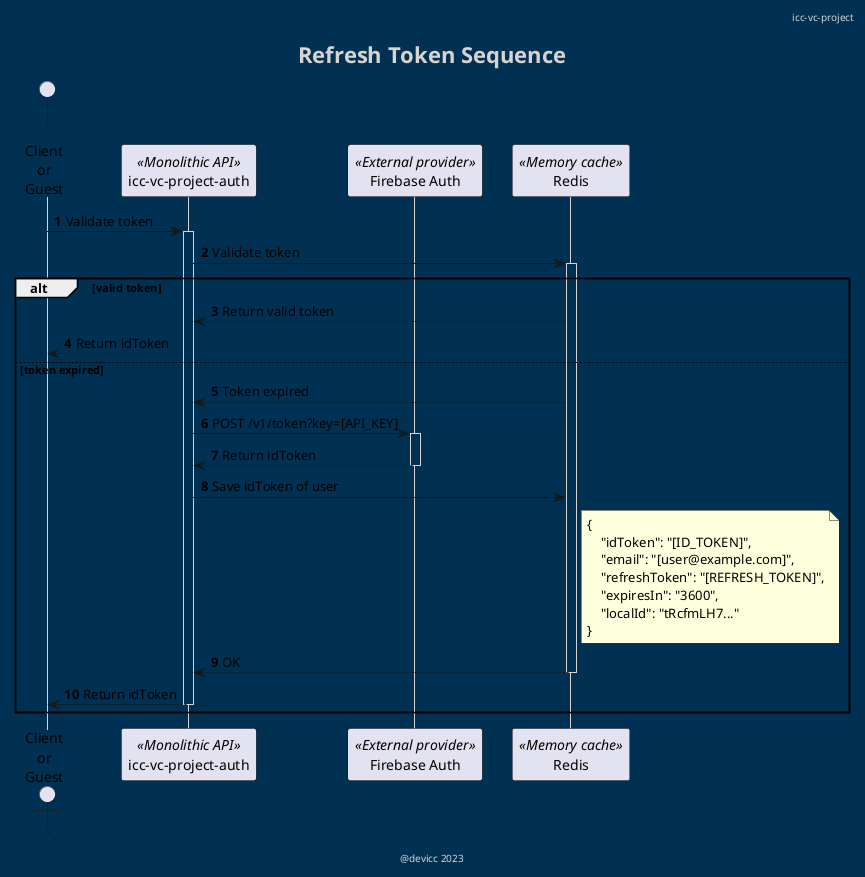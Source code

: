 @startuml refresh-token
autonumber

actor "Client\nor\nGuest" as CLIENT

participant "icc-vc-project-auth" as APIAUTH <<Monolithic API>>
participant "Firebase Auth" as FIREBASEAUTH <<External provider>>
participant "Redis" as REDIS <<Memory cache>>

CLIENT -> APIAUTH : Validate token
activate APIAUTH
APIAUTH -> REDIS : Validate token
activate REDIS

alt valid token
    REDIS --> APIAUTH : Return valid token
    APIAUTH --> CLIENT : Return idToken
else token expired
    REDIS --> APIAUTH : Token expired
    APIAUTH -> FIREBASEAUTH : POST /v1/token?key=[API_KEY]
    activate FIREBASEAUTH
    FIREBASEAUTH --> APIAUTH : Return idToken
    deactivate FIREBASEAUTH
    APIAUTH -> REDIS: Save idToken of user
    note right of REDIS
    {
        "idToken": "[ID_TOKEN]",
        "email": "[user@example.com]",
        "refreshToken": "[REFRESH_TOKEN]",
        "expiresIn": "3600",
        "localId": "tRcfmLH7..."
    }
    end note
    REDIS --> APIAUTH: OK
    deactivate REDIS

    APIAUTH --> CLIENT : Return idToken
    deactivate APIAUTH

end

footer @devicc 2023
header icc-vc-project
title Refresh Token Sequence
!theme blueprint


@enduml
